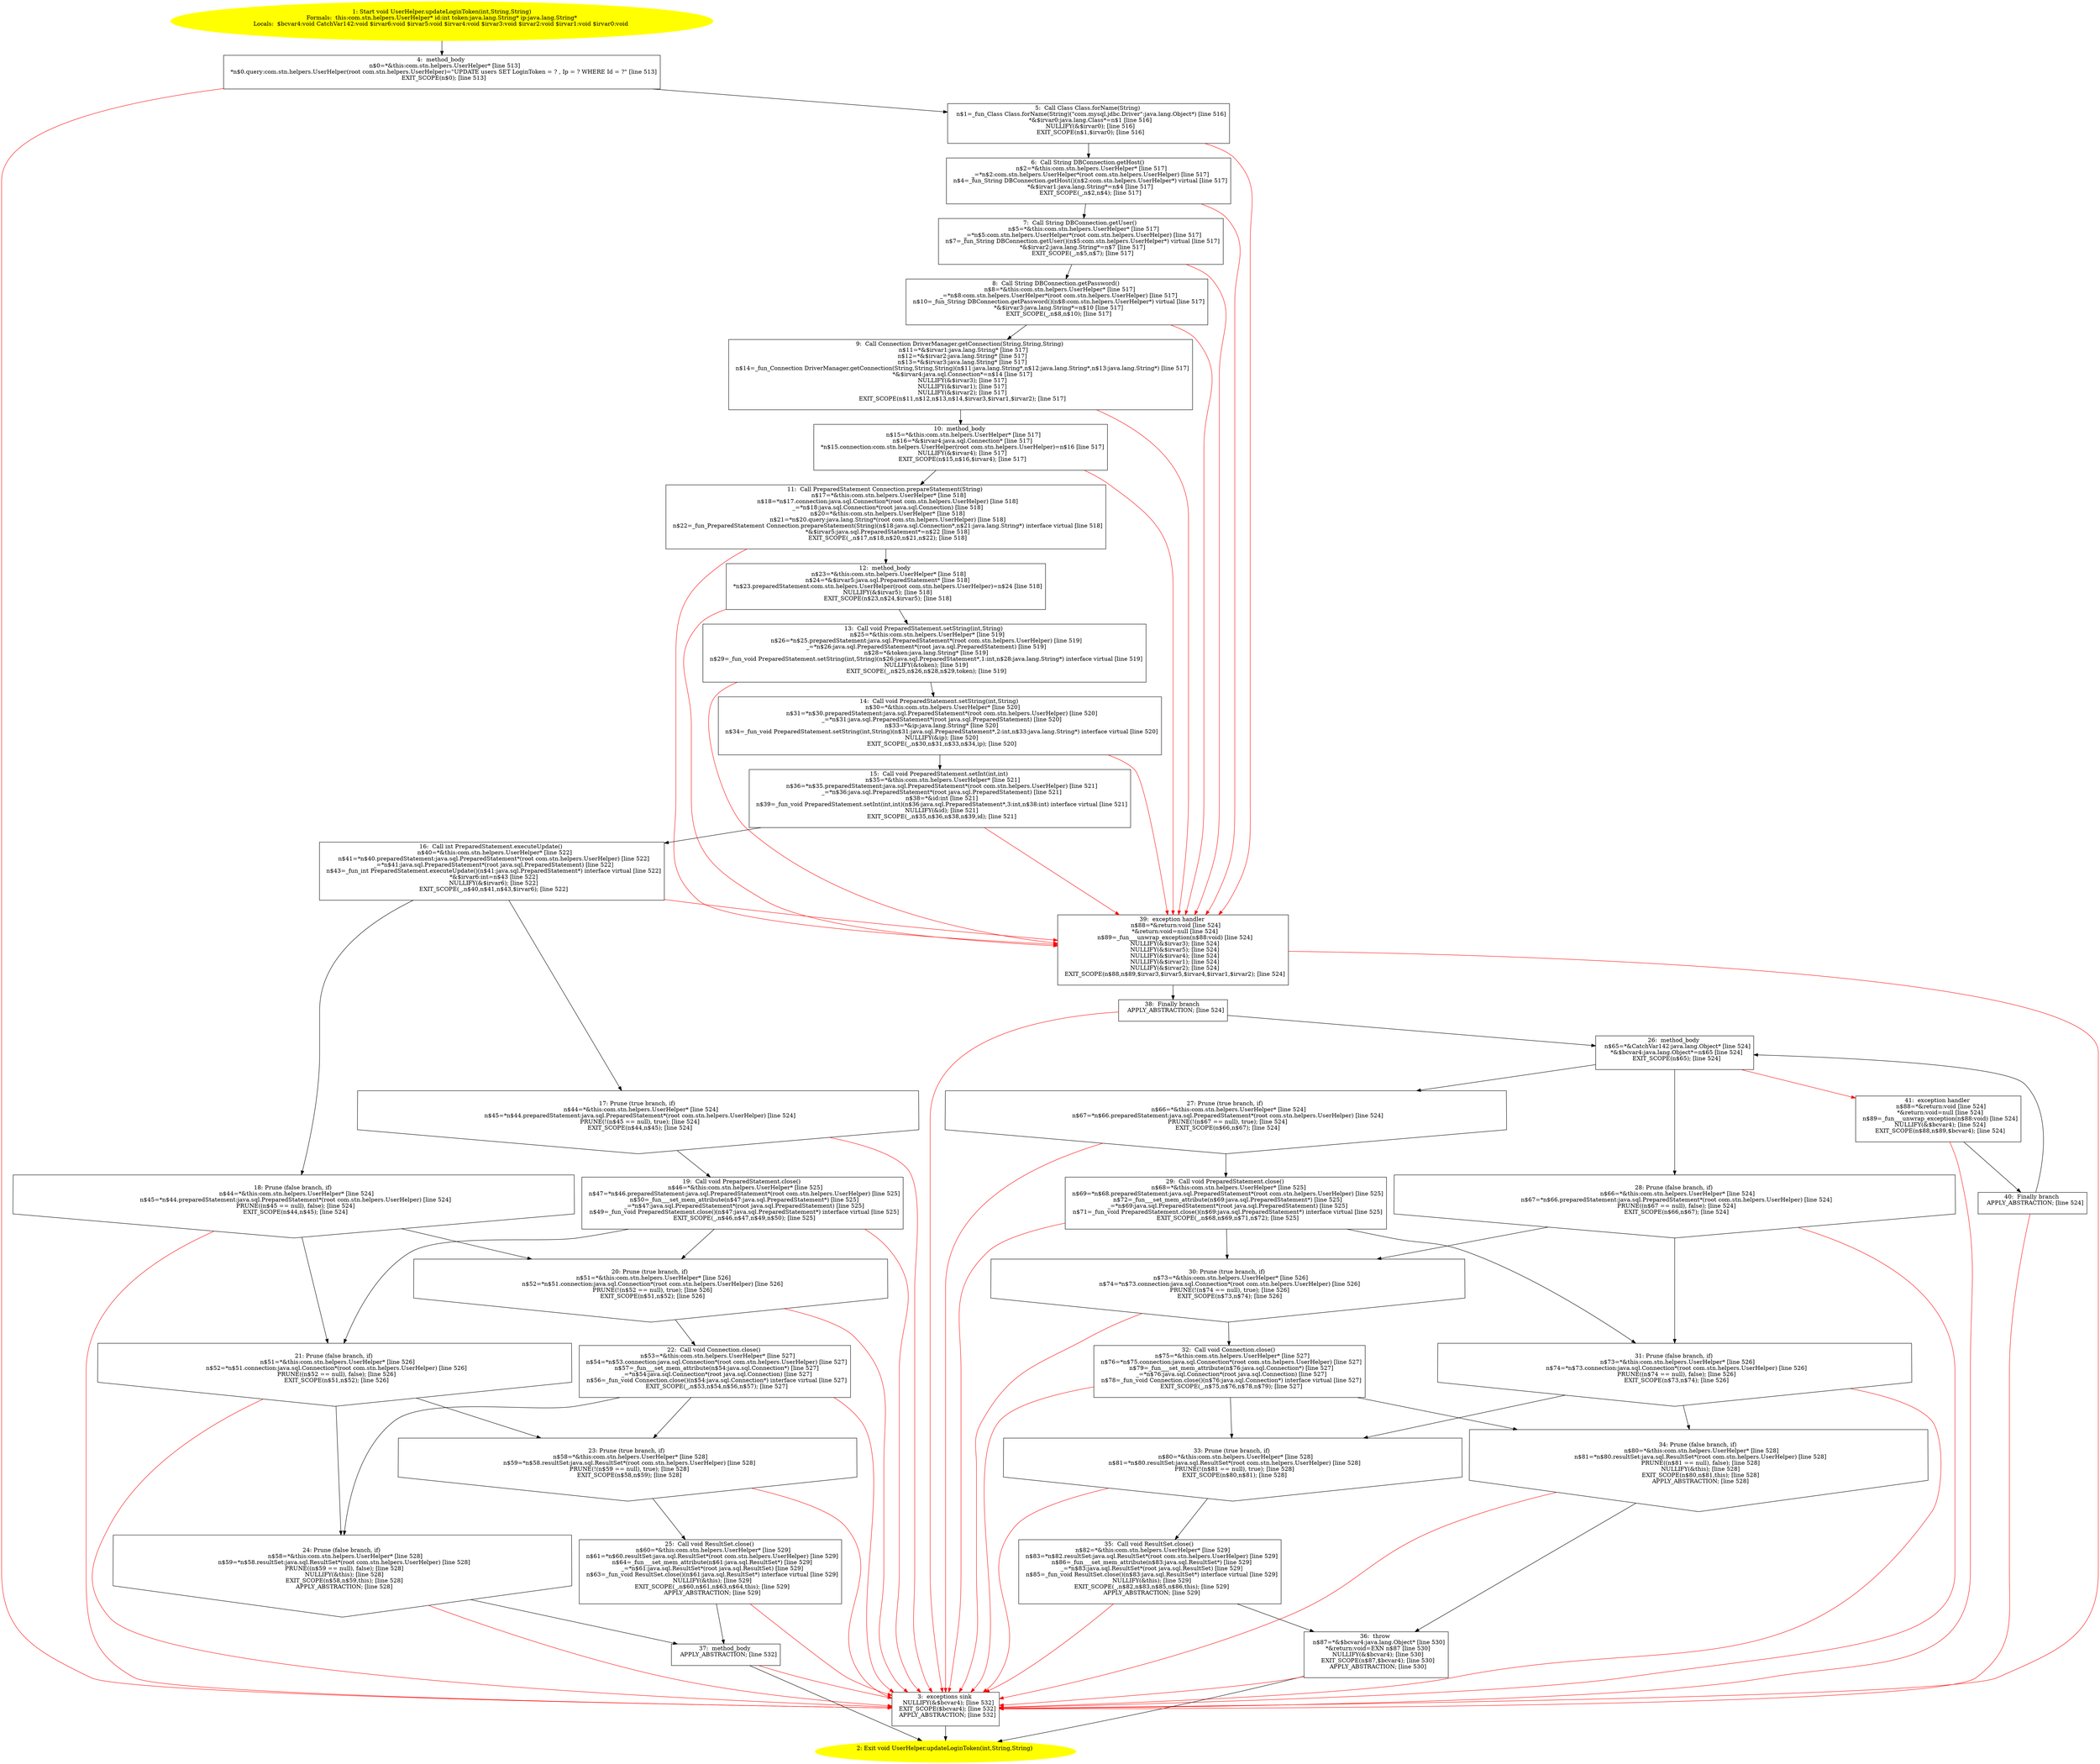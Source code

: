 /* @generated */
digraph cfg {
"com.stn.helpers.UserHelper.updateLoginToken(int,java.lang.String,java.lang.String):void.6e6775fc615e3436cb11eff78029fe79_1" [label="1: Start void UserHelper.updateLoginToken(int,String,String)\nFormals:  this:com.stn.helpers.UserHelper* id:int token:java.lang.String* ip:java.lang.String*\nLocals:  $bcvar4:void CatchVar142:void $irvar6:void $irvar5:void $irvar4:void $irvar3:void $irvar2:void $irvar1:void $irvar0:void \n  " color=yellow style=filled]
	

	 "com.stn.helpers.UserHelper.updateLoginToken(int,java.lang.String,java.lang.String):void.6e6775fc615e3436cb11eff78029fe79_1" -> "com.stn.helpers.UserHelper.updateLoginToken(int,java.lang.String,java.lang.String):void.6e6775fc615e3436cb11eff78029fe79_4" ;
"com.stn.helpers.UserHelper.updateLoginToken(int,java.lang.String,java.lang.String):void.6e6775fc615e3436cb11eff78029fe79_2" [label="2: Exit void UserHelper.updateLoginToken(int,String,String) \n  " color=yellow style=filled]
	

"com.stn.helpers.UserHelper.updateLoginToken(int,java.lang.String,java.lang.String):void.6e6775fc615e3436cb11eff78029fe79_3" [label="3:  exceptions sink \n   NULLIFY(&$bcvar4); [line 532]\n  EXIT_SCOPE($bcvar4); [line 532]\n  APPLY_ABSTRACTION; [line 532]\n " shape="box"]
	

	 "com.stn.helpers.UserHelper.updateLoginToken(int,java.lang.String,java.lang.String):void.6e6775fc615e3436cb11eff78029fe79_3" -> "com.stn.helpers.UserHelper.updateLoginToken(int,java.lang.String,java.lang.String):void.6e6775fc615e3436cb11eff78029fe79_2" ;
"com.stn.helpers.UserHelper.updateLoginToken(int,java.lang.String,java.lang.String):void.6e6775fc615e3436cb11eff78029fe79_4" [label="4:  method_body \n   n$0=*&this:com.stn.helpers.UserHelper* [line 513]\n  *n$0.query:com.stn.helpers.UserHelper(root com.stn.helpers.UserHelper)=\"UPDATE users SET LoginToken = ? , Ip = ? WHERE Id = ?\" [line 513]\n  EXIT_SCOPE(n$0); [line 513]\n " shape="box"]
	

	 "com.stn.helpers.UserHelper.updateLoginToken(int,java.lang.String,java.lang.String):void.6e6775fc615e3436cb11eff78029fe79_4" -> "com.stn.helpers.UserHelper.updateLoginToken(int,java.lang.String,java.lang.String):void.6e6775fc615e3436cb11eff78029fe79_5" ;
	 "com.stn.helpers.UserHelper.updateLoginToken(int,java.lang.String,java.lang.String):void.6e6775fc615e3436cb11eff78029fe79_4" -> "com.stn.helpers.UserHelper.updateLoginToken(int,java.lang.String,java.lang.String):void.6e6775fc615e3436cb11eff78029fe79_3" [color="red" ];
"com.stn.helpers.UserHelper.updateLoginToken(int,java.lang.String,java.lang.String):void.6e6775fc615e3436cb11eff78029fe79_5" [label="5:  Call Class Class.forName(String) \n   n$1=_fun_Class Class.forName(String)(\"com.mysql.jdbc.Driver\":java.lang.Object*) [line 516]\n  *&$irvar0:java.lang.Class*=n$1 [line 516]\n  NULLIFY(&$irvar0); [line 516]\n  EXIT_SCOPE(n$1,$irvar0); [line 516]\n " shape="box"]
	

	 "com.stn.helpers.UserHelper.updateLoginToken(int,java.lang.String,java.lang.String):void.6e6775fc615e3436cb11eff78029fe79_5" -> "com.stn.helpers.UserHelper.updateLoginToken(int,java.lang.String,java.lang.String):void.6e6775fc615e3436cb11eff78029fe79_6" ;
	 "com.stn.helpers.UserHelper.updateLoginToken(int,java.lang.String,java.lang.String):void.6e6775fc615e3436cb11eff78029fe79_5" -> "com.stn.helpers.UserHelper.updateLoginToken(int,java.lang.String,java.lang.String):void.6e6775fc615e3436cb11eff78029fe79_39" [color="red" ];
"com.stn.helpers.UserHelper.updateLoginToken(int,java.lang.String,java.lang.String):void.6e6775fc615e3436cb11eff78029fe79_6" [label="6:  Call String DBConnection.getHost() \n   n$2=*&this:com.stn.helpers.UserHelper* [line 517]\n  _=*n$2:com.stn.helpers.UserHelper*(root com.stn.helpers.UserHelper) [line 517]\n  n$4=_fun_String DBConnection.getHost()(n$2:com.stn.helpers.UserHelper*) virtual [line 517]\n  *&$irvar1:java.lang.String*=n$4 [line 517]\n  EXIT_SCOPE(_,n$2,n$4); [line 517]\n " shape="box"]
	

	 "com.stn.helpers.UserHelper.updateLoginToken(int,java.lang.String,java.lang.String):void.6e6775fc615e3436cb11eff78029fe79_6" -> "com.stn.helpers.UserHelper.updateLoginToken(int,java.lang.String,java.lang.String):void.6e6775fc615e3436cb11eff78029fe79_7" ;
	 "com.stn.helpers.UserHelper.updateLoginToken(int,java.lang.String,java.lang.String):void.6e6775fc615e3436cb11eff78029fe79_6" -> "com.stn.helpers.UserHelper.updateLoginToken(int,java.lang.String,java.lang.String):void.6e6775fc615e3436cb11eff78029fe79_39" [color="red" ];
"com.stn.helpers.UserHelper.updateLoginToken(int,java.lang.String,java.lang.String):void.6e6775fc615e3436cb11eff78029fe79_7" [label="7:  Call String DBConnection.getUser() \n   n$5=*&this:com.stn.helpers.UserHelper* [line 517]\n  _=*n$5:com.stn.helpers.UserHelper*(root com.stn.helpers.UserHelper) [line 517]\n  n$7=_fun_String DBConnection.getUser()(n$5:com.stn.helpers.UserHelper*) virtual [line 517]\n  *&$irvar2:java.lang.String*=n$7 [line 517]\n  EXIT_SCOPE(_,n$5,n$7); [line 517]\n " shape="box"]
	

	 "com.stn.helpers.UserHelper.updateLoginToken(int,java.lang.String,java.lang.String):void.6e6775fc615e3436cb11eff78029fe79_7" -> "com.stn.helpers.UserHelper.updateLoginToken(int,java.lang.String,java.lang.String):void.6e6775fc615e3436cb11eff78029fe79_8" ;
	 "com.stn.helpers.UserHelper.updateLoginToken(int,java.lang.String,java.lang.String):void.6e6775fc615e3436cb11eff78029fe79_7" -> "com.stn.helpers.UserHelper.updateLoginToken(int,java.lang.String,java.lang.String):void.6e6775fc615e3436cb11eff78029fe79_39" [color="red" ];
"com.stn.helpers.UserHelper.updateLoginToken(int,java.lang.String,java.lang.String):void.6e6775fc615e3436cb11eff78029fe79_8" [label="8:  Call String DBConnection.getPassword() \n   n$8=*&this:com.stn.helpers.UserHelper* [line 517]\n  _=*n$8:com.stn.helpers.UserHelper*(root com.stn.helpers.UserHelper) [line 517]\n  n$10=_fun_String DBConnection.getPassword()(n$8:com.stn.helpers.UserHelper*) virtual [line 517]\n  *&$irvar3:java.lang.String*=n$10 [line 517]\n  EXIT_SCOPE(_,n$8,n$10); [line 517]\n " shape="box"]
	

	 "com.stn.helpers.UserHelper.updateLoginToken(int,java.lang.String,java.lang.String):void.6e6775fc615e3436cb11eff78029fe79_8" -> "com.stn.helpers.UserHelper.updateLoginToken(int,java.lang.String,java.lang.String):void.6e6775fc615e3436cb11eff78029fe79_9" ;
	 "com.stn.helpers.UserHelper.updateLoginToken(int,java.lang.String,java.lang.String):void.6e6775fc615e3436cb11eff78029fe79_8" -> "com.stn.helpers.UserHelper.updateLoginToken(int,java.lang.String,java.lang.String):void.6e6775fc615e3436cb11eff78029fe79_39" [color="red" ];
"com.stn.helpers.UserHelper.updateLoginToken(int,java.lang.String,java.lang.String):void.6e6775fc615e3436cb11eff78029fe79_9" [label="9:  Call Connection DriverManager.getConnection(String,String,String) \n   n$11=*&$irvar1:java.lang.String* [line 517]\n  n$12=*&$irvar2:java.lang.String* [line 517]\n  n$13=*&$irvar3:java.lang.String* [line 517]\n  n$14=_fun_Connection DriverManager.getConnection(String,String,String)(n$11:java.lang.String*,n$12:java.lang.String*,n$13:java.lang.String*) [line 517]\n  *&$irvar4:java.sql.Connection*=n$14 [line 517]\n  NULLIFY(&$irvar3); [line 517]\n  NULLIFY(&$irvar1); [line 517]\n  NULLIFY(&$irvar2); [line 517]\n  EXIT_SCOPE(n$11,n$12,n$13,n$14,$irvar3,$irvar1,$irvar2); [line 517]\n " shape="box"]
	

	 "com.stn.helpers.UserHelper.updateLoginToken(int,java.lang.String,java.lang.String):void.6e6775fc615e3436cb11eff78029fe79_9" -> "com.stn.helpers.UserHelper.updateLoginToken(int,java.lang.String,java.lang.String):void.6e6775fc615e3436cb11eff78029fe79_10" ;
	 "com.stn.helpers.UserHelper.updateLoginToken(int,java.lang.String,java.lang.String):void.6e6775fc615e3436cb11eff78029fe79_9" -> "com.stn.helpers.UserHelper.updateLoginToken(int,java.lang.String,java.lang.String):void.6e6775fc615e3436cb11eff78029fe79_39" [color="red" ];
"com.stn.helpers.UserHelper.updateLoginToken(int,java.lang.String,java.lang.String):void.6e6775fc615e3436cb11eff78029fe79_10" [label="10:  method_body \n   n$15=*&this:com.stn.helpers.UserHelper* [line 517]\n  n$16=*&$irvar4:java.sql.Connection* [line 517]\n  *n$15.connection:com.stn.helpers.UserHelper(root com.stn.helpers.UserHelper)=n$16 [line 517]\n  NULLIFY(&$irvar4); [line 517]\n  EXIT_SCOPE(n$15,n$16,$irvar4); [line 517]\n " shape="box"]
	

	 "com.stn.helpers.UserHelper.updateLoginToken(int,java.lang.String,java.lang.String):void.6e6775fc615e3436cb11eff78029fe79_10" -> "com.stn.helpers.UserHelper.updateLoginToken(int,java.lang.String,java.lang.String):void.6e6775fc615e3436cb11eff78029fe79_11" ;
	 "com.stn.helpers.UserHelper.updateLoginToken(int,java.lang.String,java.lang.String):void.6e6775fc615e3436cb11eff78029fe79_10" -> "com.stn.helpers.UserHelper.updateLoginToken(int,java.lang.String,java.lang.String):void.6e6775fc615e3436cb11eff78029fe79_39" [color="red" ];
"com.stn.helpers.UserHelper.updateLoginToken(int,java.lang.String,java.lang.String):void.6e6775fc615e3436cb11eff78029fe79_11" [label="11:  Call PreparedStatement Connection.prepareStatement(String) \n   n$17=*&this:com.stn.helpers.UserHelper* [line 518]\n  n$18=*n$17.connection:java.sql.Connection*(root com.stn.helpers.UserHelper) [line 518]\n  _=*n$18:java.sql.Connection*(root java.sql.Connection) [line 518]\n  n$20=*&this:com.stn.helpers.UserHelper* [line 518]\n  n$21=*n$20.query:java.lang.String*(root com.stn.helpers.UserHelper) [line 518]\n  n$22=_fun_PreparedStatement Connection.prepareStatement(String)(n$18:java.sql.Connection*,n$21:java.lang.String*) interface virtual [line 518]\n  *&$irvar5:java.sql.PreparedStatement*=n$22 [line 518]\n  EXIT_SCOPE(_,n$17,n$18,n$20,n$21,n$22); [line 518]\n " shape="box"]
	

	 "com.stn.helpers.UserHelper.updateLoginToken(int,java.lang.String,java.lang.String):void.6e6775fc615e3436cb11eff78029fe79_11" -> "com.stn.helpers.UserHelper.updateLoginToken(int,java.lang.String,java.lang.String):void.6e6775fc615e3436cb11eff78029fe79_12" ;
	 "com.stn.helpers.UserHelper.updateLoginToken(int,java.lang.String,java.lang.String):void.6e6775fc615e3436cb11eff78029fe79_11" -> "com.stn.helpers.UserHelper.updateLoginToken(int,java.lang.String,java.lang.String):void.6e6775fc615e3436cb11eff78029fe79_39" [color="red" ];
"com.stn.helpers.UserHelper.updateLoginToken(int,java.lang.String,java.lang.String):void.6e6775fc615e3436cb11eff78029fe79_12" [label="12:  method_body \n   n$23=*&this:com.stn.helpers.UserHelper* [line 518]\n  n$24=*&$irvar5:java.sql.PreparedStatement* [line 518]\n  *n$23.preparedStatement:com.stn.helpers.UserHelper(root com.stn.helpers.UserHelper)=n$24 [line 518]\n  NULLIFY(&$irvar5); [line 518]\n  EXIT_SCOPE(n$23,n$24,$irvar5); [line 518]\n " shape="box"]
	

	 "com.stn.helpers.UserHelper.updateLoginToken(int,java.lang.String,java.lang.String):void.6e6775fc615e3436cb11eff78029fe79_12" -> "com.stn.helpers.UserHelper.updateLoginToken(int,java.lang.String,java.lang.String):void.6e6775fc615e3436cb11eff78029fe79_13" ;
	 "com.stn.helpers.UserHelper.updateLoginToken(int,java.lang.String,java.lang.String):void.6e6775fc615e3436cb11eff78029fe79_12" -> "com.stn.helpers.UserHelper.updateLoginToken(int,java.lang.String,java.lang.String):void.6e6775fc615e3436cb11eff78029fe79_39" [color="red" ];
"com.stn.helpers.UserHelper.updateLoginToken(int,java.lang.String,java.lang.String):void.6e6775fc615e3436cb11eff78029fe79_13" [label="13:  Call void PreparedStatement.setString(int,String) \n   n$25=*&this:com.stn.helpers.UserHelper* [line 519]\n  n$26=*n$25.preparedStatement:java.sql.PreparedStatement*(root com.stn.helpers.UserHelper) [line 519]\n  _=*n$26:java.sql.PreparedStatement*(root java.sql.PreparedStatement) [line 519]\n  n$28=*&token:java.lang.String* [line 519]\n  n$29=_fun_void PreparedStatement.setString(int,String)(n$26:java.sql.PreparedStatement*,1:int,n$28:java.lang.String*) interface virtual [line 519]\n  NULLIFY(&token); [line 519]\n  EXIT_SCOPE(_,n$25,n$26,n$28,n$29,token); [line 519]\n " shape="box"]
	

	 "com.stn.helpers.UserHelper.updateLoginToken(int,java.lang.String,java.lang.String):void.6e6775fc615e3436cb11eff78029fe79_13" -> "com.stn.helpers.UserHelper.updateLoginToken(int,java.lang.String,java.lang.String):void.6e6775fc615e3436cb11eff78029fe79_14" ;
	 "com.stn.helpers.UserHelper.updateLoginToken(int,java.lang.String,java.lang.String):void.6e6775fc615e3436cb11eff78029fe79_13" -> "com.stn.helpers.UserHelper.updateLoginToken(int,java.lang.String,java.lang.String):void.6e6775fc615e3436cb11eff78029fe79_39" [color="red" ];
"com.stn.helpers.UserHelper.updateLoginToken(int,java.lang.String,java.lang.String):void.6e6775fc615e3436cb11eff78029fe79_14" [label="14:  Call void PreparedStatement.setString(int,String) \n   n$30=*&this:com.stn.helpers.UserHelper* [line 520]\n  n$31=*n$30.preparedStatement:java.sql.PreparedStatement*(root com.stn.helpers.UserHelper) [line 520]\n  _=*n$31:java.sql.PreparedStatement*(root java.sql.PreparedStatement) [line 520]\n  n$33=*&ip:java.lang.String* [line 520]\n  n$34=_fun_void PreparedStatement.setString(int,String)(n$31:java.sql.PreparedStatement*,2:int,n$33:java.lang.String*) interface virtual [line 520]\n  NULLIFY(&ip); [line 520]\n  EXIT_SCOPE(_,n$30,n$31,n$33,n$34,ip); [line 520]\n " shape="box"]
	

	 "com.stn.helpers.UserHelper.updateLoginToken(int,java.lang.String,java.lang.String):void.6e6775fc615e3436cb11eff78029fe79_14" -> "com.stn.helpers.UserHelper.updateLoginToken(int,java.lang.String,java.lang.String):void.6e6775fc615e3436cb11eff78029fe79_15" ;
	 "com.stn.helpers.UserHelper.updateLoginToken(int,java.lang.String,java.lang.String):void.6e6775fc615e3436cb11eff78029fe79_14" -> "com.stn.helpers.UserHelper.updateLoginToken(int,java.lang.String,java.lang.String):void.6e6775fc615e3436cb11eff78029fe79_39" [color="red" ];
"com.stn.helpers.UserHelper.updateLoginToken(int,java.lang.String,java.lang.String):void.6e6775fc615e3436cb11eff78029fe79_15" [label="15:  Call void PreparedStatement.setInt(int,int) \n   n$35=*&this:com.stn.helpers.UserHelper* [line 521]\n  n$36=*n$35.preparedStatement:java.sql.PreparedStatement*(root com.stn.helpers.UserHelper) [line 521]\n  _=*n$36:java.sql.PreparedStatement*(root java.sql.PreparedStatement) [line 521]\n  n$38=*&id:int [line 521]\n  n$39=_fun_void PreparedStatement.setInt(int,int)(n$36:java.sql.PreparedStatement*,3:int,n$38:int) interface virtual [line 521]\n  NULLIFY(&id); [line 521]\n  EXIT_SCOPE(_,n$35,n$36,n$38,n$39,id); [line 521]\n " shape="box"]
	

	 "com.stn.helpers.UserHelper.updateLoginToken(int,java.lang.String,java.lang.String):void.6e6775fc615e3436cb11eff78029fe79_15" -> "com.stn.helpers.UserHelper.updateLoginToken(int,java.lang.String,java.lang.String):void.6e6775fc615e3436cb11eff78029fe79_16" ;
	 "com.stn.helpers.UserHelper.updateLoginToken(int,java.lang.String,java.lang.String):void.6e6775fc615e3436cb11eff78029fe79_15" -> "com.stn.helpers.UserHelper.updateLoginToken(int,java.lang.String,java.lang.String):void.6e6775fc615e3436cb11eff78029fe79_39" [color="red" ];
"com.stn.helpers.UserHelper.updateLoginToken(int,java.lang.String,java.lang.String):void.6e6775fc615e3436cb11eff78029fe79_16" [label="16:  Call int PreparedStatement.executeUpdate() \n   n$40=*&this:com.stn.helpers.UserHelper* [line 522]\n  n$41=*n$40.preparedStatement:java.sql.PreparedStatement*(root com.stn.helpers.UserHelper) [line 522]\n  _=*n$41:java.sql.PreparedStatement*(root java.sql.PreparedStatement) [line 522]\n  n$43=_fun_int PreparedStatement.executeUpdate()(n$41:java.sql.PreparedStatement*) interface virtual [line 522]\n  *&$irvar6:int=n$43 [line 522]\n  NULLIFY(&$irvar6); [line 522]\n  EXIT_SCOPE(_,n$40,n$41,n$43,$irvar6); [line 522]\n " shape="box"]
	

	 "com.stn.helpers.UserHelper.updateLoginToken(int,java.lang.String,java.lang.String):void.6e6775fc615e3436cb11eff78029fe79_16" -> "com.stn.helpers.UserHelper.updateLoginToken(int,java.lang.String,java.lang.String):void.6e6775fc615e3436cb11eff78029fe79_17" ;
	 "com.stn.helpers.UserHelper.updateLoginToken(int,java.lang.String,java.lang.String):void.6e6775fc615e3436cb11eff78029fe79_16" -> "com.stn.helpers.UserHelper.updateLoginToken(int,java.lang.String,java.lang.String):void.6e6775fc615e3436cb11eff78029fe79_18" ;
	 "com.stn.helpers.UserHelper.updateLoginToken(int,java.lang.String,java.lang.String):void.6e6775fc615e3436cb11eff78029fe79_16" -> "com.stn.helpers.UserHelper.updateLoginToken(int,java.lang.String,java.lang.String):void.6e6775fc615e3436cb11eff78029fe79_39" [color="red" ];
"com.stn.helpers.UserHelper.updateLoginToken(int,java.lang.String,java.lang.String):void.6e6775fc615e3436cb11eff78029fe79_17" [label="17: Prune (true branch, if) \n   n$44=*&this:com.stn.helpers.UserHelper* [line 524]\n  n$45=*n$44.preparedStatement:java.sql.PreparedStatement*(root com.stn.helpers.UserHelper) [line 524]\n  PRUNE(!(n$45 == null), true); [line 524]\n  EXIT_SCOPE(n$44,n$45); [line 524]\n " shape="invhouse"]
	

	 "com.stn.helpers.UserHelper.updateLoginToken(int,java.lang.String,java.lang.String):void.6e6775fc615e3436cb11eff78029fe79_17" -> "com.stn.helpers.UserHelper.updateLoginToken(int,java.lang.String,java.lang.String):void.6e6775fc615e3436cb11eff78029fe79_19" ;
	 "com.stn.helpers.UserHelper.updateLoginToken(int,java.lang.String,java.lang.String):void.6e6775fc615e3436cb11eff78029fe79_17" -> "com.stn.helpers.UserHelper.updateLoginToken(int,java.lang.String,java.lang.String):void.6e6775fc615e3436cb11eff78029fe79_3" [color="red" ];
"com.stn.helpers.UserHelper.updateLoginToken(int,java.lang.String,java.lang.String):void.6e6775fc615e3436cb11eff78029fe79_18" [label="18: Prune (false branch, if) \n   n$44=*&this:com.stn.helpers.UserHelper* [line 524]\n  n$45=*n$44.preparedStatement:java.sql.PreparedStatement*(root com.stn.helpers.UserHelper) [line 524]\n  PRUNE((n$45 == null), false); [line 524]\n  EXIT_SCOPE(n$44,n$45); [line 524]\n " shape="invhouse"]
	

	 "com.stn.helpers.UserHelper.updateLoginToken(int,java.lang.String,java.lang.String):void.6e6775fc615e3436cb11eff78029fe79_18" -> "com.stn.helpers.UserHelper.updateLoginToken(int,java.lang.String,java.lang.String):void.6e6775fc615e3436cb11eff78029fe79_20" ;
	 "com.stn.helpers.UserHelper.updateLoginToken(int,java.lang.String,java.lang.String):void.6e6775fc615e3436cb11eff78029fe79_18" -> "com.stn.helpers.UserHelper.updateLoginToken(int,java.lang.String,java.lang.String):void.6e6775fc615e3436cb11eff78029fe79_21" ;
	 "com.stn.helpers.UserHelper.updateLoginToken(int,java.lang.String,java.lang.String):void.6e6775fc615e3436cb11eff78029fe79_18" -> "com.stn.helpers.UserHelper.updateLoginToken(int,java.lang.String,java.lang.String):void.6e6775fc615e3436cb11eff78029fe79_3" [color="red" ];
"com.stn.helpers.UserHelper.updateLoginToken(int,java.lang.String,java.lang.String):void.6e6775fc615e3436cb11eff78029fe79_19" [label="19:  Call void PreparedStatement.close() \n   n$46=*&this:com.stn.helpers.UserHelper* [line 525]\n  n$47=*n$46.preparedStatement:java.sql.PreparedStatement*(root com.stn.helpers.UserHelper) [line 525]\n  n$50=_fun___set_mem_attribute(n$47:java.sql.PreparedStatement*) [line 525]\n  _=*n$47:java.sql.PreparedStatement*(root java.sql.PreparedStatement) [line 525]\n  n$49=_fun_void PreparedStatement.close()(n$47:java.sql.PreparedStatement*) interface virtual [line 525]\n  EXIT_SCOPE(_,n$46,n$47,n$49,n$50); [line 525]\n " shape="box"]
	

	 "com.stn.helpers.UserHelper.updateLoginToken(int,java.lang.String,java.lang.String):void.6e6775fc615e3436cb11eff78029fe79_19" -> "com.stn.helpers.UserHelper.updateLoginToken(int,java.lang.String,java.lang.String):void.6e6775fc615e3436cb11eff78029fe79_20" ;
	 "com.stn.helpers.UserHelper.updateLoginToken(int,java.lang.String,java.lang.String):void.6e6775fc615e3436cb11eff78029fe79_19" -> "com.stn.helpers.UserHelper.updateLoginToken(int,java.lang.String,java.lang.String):void.6e6775fc615e3436cb11eff78029fe79_21" ;
	 "com.stn.helpers.UserHelper.updateLoginToken(int,java.lang.String,java.lang.String):void.6e6775fc615e3436cb11eff78029fe79_19" -> "com.stn.helpers.UserHelper.updateLoginToken(int,java.lang.String,java.lang.String):void.6e6775fc615e3436cb11eff78029fe79_3" [color="red" ];
"com.stn.helpers.UserHelper.updateLoginToken(int,java.lang.String,java.lang.String):void.6e6775fc615e3436cb11eff78029fe79_20" [label="20: Prune (true branch, if) \n   n$51=*&this:com.stn.helpers.UserHelper* [line 526]\n  n$52=*n$51.connection:java.sql.Connection*(root com.stn.helpers.UserHelper) [line 526]\n  PRUNE(!(n$52 == null), true); [line 526]\n  EXIT_SCOPE(n$51,n$52); [line 526]\n " shape="invhouse"]
	

	 "com.stn.helpers.UserHelper.updateLoginToken(int,java.lang.String,java.lang.String):void.6e6775fc615e3436cb11eff78029fe79_20" -> "com.stn.helpers.UserHelper.updateLoginToken(int,java.lang.String,java.lang.String):void.6e6775fc615e3436cb11eff78029fe79_22" ;
	 "com.stn.helpers.UserHelper.updateLoginToken(int,java.lang.String,java.lang.String):void.6e6775fc615e3436cb11eff78029fe79_20" -> "com.stn.helpers.UserHelper.updateLoginToken(int,java.lang.String,java.lang.String):void.6e6775fc615e3436cb11eff78029fe79_3" [color="red" ];
"com.stn.helpers.UserHelper.updateLoginToken(int,java.lang.String,java.lang.String):void.6e6775fc615e3436cb11eff78029fe79_21" [label="21: Prune (false branch, if) \n   n$51=*&this:com.stn.helpers.UserHelper* [line 526]\n  n$52=*n$51.connection:java.sql.Connection*(root com.stn.helpers.UserHelper) [line 526]\n  PRUNE((n$52 == null), false); [line 526]\n  EXIT_SCOPE(n$51,n$52); [line 526]\n " shape="invhouse"]
	

	 "com.stn.helpers.UserHelper.updateLoginToken(int,java.lang.String,java.lang.String):void.6e6775fc615e3436cb11eff78029fe79_21" -> "com.stn.helpers.UserHelper.updateLoginToken(int,java.lang.String,java.lang.String):void.6e6775fc615e3436cb11eff78029fe79_23" ;
	 "com.stn.helpers.UserHelper.updateLoginToken(int,java.lang.String,java.lang.String):void.6e6775fc615e3436cb11eff78029fe79_21" -> "com.stn.helpers.UserHelper.updateLoginToken(int,java.lang.String,java.lang.String):void.6e6775fc615e3436cb11eff78029fe79_24" ;
	 "com.stn.helpers.UserHelper.updateLoginToken(int,java.lang.String,java.lang.String):void.6e6775fc615e3436cb11eff78029fe79_21" -> "com.stn.helpers.UserHelper.updateLoginToken(int,java.lang.String,java.lang.String):void.6e6775fc615e3436cb11eff78029fe79_3" [color="red" ];
"com.stn.helpers.UserHelper.updateLoginToken(int,java.lang.String,java.lang.String):void.6e6775fc615e3436cb11eff78029fe79_22" [label="22:  Call void Connection.close() \n   n$53=*&this:com.stn.helpers.UserHelper* [line 527]\n  n$54=*n$53.connection:java.sql.Connection*(root com.stn.helpers.UserHelper) [line 527]\n  n$57=_fun___set_mem_attribute(n$54:java.sql.Connection*) [line 527]\n  _=*n$54:java.sql.Connection*(root java.sql.Connection) [line 527]\n  n$56=_fun_void Connection.close()(n$54:java.sql.Connection*) interface virtual [line 527]\n  EXIT_SCOPE(_,n$53,n$54,n$56,n$57); [line 527]\n " shape="box"]
	

	 "com.stn.helpers.UserHelper.updateLoginToken(int,java.lang.String,java.lang.String):void.6e6775fc615e3436cb11eff78029fe79_22" -> "com.stn.helpers.UserHelper.updateLoginToken(int,java.lang.String,java.lang.String):void.6e6775fc615e3436cb11eff78029fe79_23" ;
	 "com.stn.helpers.UserHelper.updateLoginToken(int,java.lang.String,java.lang.String):void.6e6775fc615e3436cb11eff78029fe79_22" -> "com.stn.helpers.UserHelper.updateLoginToken(int,java.lang.String,java.lang.String):void.6e6775fc615e3436cb11eff78029fe79_24" ;
	 "com.stn.helpers.UserHelper.updateLoginToken(int,java.lang.String,java.lang.String):void.6e6775fc615e3436cb11eff78029fe79_22" -> "com.stn.helpers.UserHelper.updateLoginToken(int,java.lang.String,java.lang.String):void.6e6775fc615e3436cb11eff78029fe79_3" [color="red" ];
"com.stn.helpers.UserHelper.updateLoginToken(int,java.lang.String,java.lang.String):void.6e6775fc615e3436cb11eff78029fe79_23" [label="23: Prune (true branch, if) \n   n$58=*&this:com.stn.helpers.UserHelper* [line 528]\n  n$59=*n$58.resultSet:java.sql.ResultSet*(root com.stn.helpers.UserHelper) [line 528]\n  PRUNE(!(n$59 == null), true); [line 528]\n  EXIT_SCOPE(n$58,n$59); [line 528]\n " shape="invhouse"]
	

	 "com.stn.helpers.UserHelper.updateLoginToken(int,java.lang.String,java.lang.String):void.6e6775fc615e3436cb11eff78029fe79_23" -> "com.stn.helpers.UserHelper.updateLoginToken(int,java.lang.String,java.lang.String):void.6e6775fc615e3436cb11eff78029fe79_25" ;
	 "com.stn.helpers.UserHelper.updateLoginToken(int,java.lang.String,java.lang.String):void.6e6775fc615e3436cb11eff78029fe79_23" -> "com.stn.helpers.UserHelper.updateLoginToken(int,java.lang.String,java.lang.String):void.6e6775fc615e3436cb11eff78029fe79_3" [color="red" ];
"com.stn.helpers.UserHelper.updateLoginToken(int,java.lang.String,java.lang.String):void.6e6775fc615e3436cb11eff78029fe79_24" [label="24: Prune (false branch, if) \n   n$58=*&this:com.stn.helpers.UserHelper* [line 528]\n  n$59=*n$58.resultSet:java.sql.ResultSet*(root com.stn.helpers.UserHelper) [line 528]\n  PRUNE((n$59 == null), false); [line 528]\n  NULLIFY(&this); [line 528]\n  EXIT_SCOPE(n$58,n$59,this); [line 528]\n  APPLY_ABSTRACTION; [line 528]\n " shape="invhouse"]
	

	 "com.stn.helpers.UserHelper.updateLoginToken(int,java.lang.String,java.lang.String):void.6e6775fc615e3436cb11eff78029fe79_24" -> "com.stn.helpers.UserHelper.updateLoginToken(int,java.lang.String,java.lang.String):void.6e6775fc615e3436cb11eff78029fe79_37" ;
	 "com.stn.helpers.UserHelper.updateLoginToken(int,java.lang.String,java.lang.String):void.6e6775fc615e3436cb11eff78029fe79_24" -> "com.stn.helpers.UserHelper.updateLoginToken(int,java.lang.String,java.lang.String):void.6e6775fc615e3436cb11eff78029fe79_3" [color="red" ];
"com.stn.helpers.UserHelper.updateLoginToken(int,java.lang.String,java.lang.String):void.6e6775fc615e3436cb11eff78029fe79_25" [label="25:  Call void ResultSet.close() \n   n$60=*&this:com.stn.helpers.UserHelper* [line 529]\n  n$61=*n$60.resultSet:java.sql.ResultSet*(root com.stn.helpers.UserHelper) [line 529]\n  n$64=_fun___set_mem_attribute(n$61:java.sql.ResultSet*) [line 529]\n  _=*n$61:java.sql.ResultSet*(root java.sql.ResultSet) [line 529]\n  n$63=_fun_void ResultSet.close()(n$61:java.sql.ResultSet*) interface virtual [line 529]\n  NULLIFY(&this); [line 529]\n  EXIT_SCOPE(_,n$60,n$61,n$63,n$64,this); [line 529]\n  APPLY_ABSTRACTION; [line 529]\n " shape="box"]
	

	 "com.stn.helpers.UserHelper.updateLoginToken(int,java.lang.String,java.lang.String):void.6e6775fc615e3436cb11eff78029fe79_25" -> "com.stn.helpers.UserHelper.updateLoginToken(int,java.lang.String,java.lang.String):void.6e6775fc615e3436cb11eff78029fe79_37" ;
	 "com.stn.helpers.UserHelper.updateLoginToken(int,java.lang.String,java.lang.String):void.6e6775fc615e3436cb11eff78029fe79_25" -> "com.stn.helpers.UserHelper.updateLoginToken(int,java.lang.String,java.lang.String):void.6e6775fc615e3436cb11eff78029fe79_3" [color="red" ];
"com.stn.helpers.UserHelper.updateLoginToken(int,java.lang.String,java.lang.String):void.6e6775fc615e3436cb11eff78029fe79_26" [label="26:  method_body \n   n$65=*&CatchVar142:java.lang.Object* [line 524]\n  *&$bcvar4:java.lang.Object*=n$65 [line 524]\n  EXIT_SCOPE(n$65); [line 524]\n " shape="box"]
	

	 "com.stn.helpers.UserHelper.updateLoginToken(int,java.lang.String,java.lang.String):void.6e6775fc615e3436cb11eff78029fe79_26" -> "com.stn.helpers.UserHelper.updateLoginToken(int,java.lang.String,java.lang.String):void.6e6775fc615e3436cb11eff78029fe79_27" ;
	 "com.stn.helpers.UserHelper.updateLoginToken(int,java.lang.String,java.lang.String):void.6e6775fc615e3436cb11eff78029fe79_26" -> "com.stn.helpers.UserHelper.updateLoginToken(int,java.lang.String,java.lang.String):void.6e6775fc615e3436cb11eff78029fe79_28" ;
	 "com.stn.helpers.UserHelper.updateLoginToken(int,java.lang.String,java.lang.String):void.6e6775fc615e3436cb11eff78029fe79_26" -> "com.stn.helpers.UserHelper.updateLoginToken(int,java.lang.String,java.lang.String):void.6e6775fc615e3436cb11eff78029fe79_41" [color="red" ];
"com.stn.helpers.UserHelper.updateLoginToken(int,java.lang.String,java.lang.String):void.6e6775fc615e3436cb11eff78029fe79_27" [label="27: Prune (true branch, if) \n   n$66=*&this:com.stn.helpers.UserHelper* [line 524]\n  n$67=*n$66.preparedStatement:java.sql.PreparedStatement*(root com.stn.helpers.UserHelper) [line 524]\n  PRUNE(!(n$67 == null), true); [line 524]\n  EXIT_SCOPE(n$66,n$67); [line 524]\n " shape="invhouse"]
	

	 "com.stn.helpers.UserHelper.updateLoginToken(int,java.lang.String,java.lang.String):void.6e6775fc615e3436cb11eff78029fe79_27" -> "com.stn.helpers.UserHelper.updateLoginToken(int,java.lang.String,java.lang.String):void.6e6775fc615e3436cb11eff78029fe79_29" ;
	 "com.stn.helpers.UserHelper.updateLoginToken(int,java.lang.String,java.lang.String):void.6e6775fc615e3436cb11eff78029fe79_27" -> "com.stn.helpers.UserHelper.updateLoginToken(int,java.lang.String,java.lang.String):void.6e6775fc615e3436cb11eff78029fe79_3" [color="red" ];
"com.stn.helpers.UserHelper.updateLoginToken(int,java.lang.String,java.lang.String):void.6e6775fc615e3436cb11eff78029fe79_28" [label="28: Prune (false branch, if) \n   n$66=*&this:com.stn.helpers.UserHelper* [line 524]\n  n$67=*n$66.preparedStatement:java.sql.PreparedStatement*(root com.stn.helpers.UserHelper) [line 524]\n  PRUNE((n$67 == null), false); [line 524]\n  EXIT_SCOPE(n$66,n$67); [line 524]\n " shape="invhouse"]
	

	 "com.stn.helpers.UserHelper.updateLoginToken(int,java.lang.String,java.lang.String):void.6e6775fc615e3436cb11eff78029fe79_28" -> "com.stn.helpers.UserHelper.updateLoginToken(int,java.lang.String,java.lang.String):void.6e6775fc615e3436cb11eff78029fe79_30" ;
	 "com.stn.helpers.UserHelper.updateLoginToken(int,java.lang.String,java.lang.String):void.6e6775fc615e3436cb11eff78029fe79_28" -> "com.stn.helpers.UserHelper.updateLoginToken(int,java.lang.String,java.lang.String):void.6e6775fc615e3436cb11eff78029fe79_31" ;
	 "com.stn.helpers.UserHelper.updateLoginToken(int,java.lang.String,java.lang.String):void.6e6775fc615e3436cb11eff78029fe79_28" -> "com.stn.helpers.UserHelper.updateLoginToken(int,java.lang.String,java.lang.String):void.6e6775fc615e3436cb11eff78029fe79_3" [color="red" ];
"com.stn.helpers.UserHelper.updateLoginToken(int,java.lang.String,java.lang.String):void.6e6775fc615e3436cb11eff78029fe79_29" [label="29:  Call void PreparedStatement.close() \n   n$68=*&this:com.stn.helpers.UserHelper* [line 525]\n  n$69=*n$68.preparedStatement:java.sql.PreparedStatement*(root com.stn.helpers.UserHelper) [line 525]\n  n$72=_fun___set_mem_attribute(n$69:java.sql.PreparedStatement*) [line 525]\n  _=*n$69:java.sql.PreparedStatement*(root java.sql.PreparedStatement) [line 525]\n  n$71=_fun_void PreparedStatement.close()(n$69:java.sql.PreparedStatement*) interface virtual [line 525]\n  EXIT_SCOPE(_,n$68,n$69,n$71,n$72); [line 525]\n " shape="box"]
	

	 "com.stn.helpers.UserHelper.updateLoginToken(int,java.lang.String,java.lang.String):void.6e6775fc615e3436cb11eff78029fe79_29" -> "com.stn.helpers.UserHelper.updateLoginToken(int,java.lang.String,java.lang.String):void.6e6775fc615e3436cb11eff78029fe79_30" ;
	 "com.stn.helpers.UserHelper.updateLoginToken(int,java.lang.String,java.lang.String):void.6e6775fc615e3436cb11eff78029fe79_29" -> "com.stn.helpers.UserHelper.updateLoginToken(int,java.lang.String,java.lang.String):void.6e6775fc615e3436cb11eff78029fe79_31" ;
	 "com.stn.helpers.UserHelper.updateLoginToken(int,java.lang.String,java.lang.String):void.6e6775fc615e3436cb11eff78029fe79_29" -> "com.stn.helpers.UserHelper.updateLoginToken(int,java.lang.String,java.lang.String):void.6e6775fc615e3436cb11eff78029fe79_3" [color="red" ];
"com.stn.helpers.UserHelper.updateLoginToken(int,java.lang.String,java.lang.String):void.6e6775fc615e3436cb11eff78029fe79_30" [label="30: Prune (true branch, if) \n   n$73=*&this:com.stn.helpers.UserHelper* [line 526]\n  n$74=*n$73.connection:java.sql.Connection*(root com.stn.helpers.UserHelper) [line 526]\n  PRUNE(!(n$74 == null), true); [line 526]\n  EXIT_SCOPE(n$73,n$74); [line 526]\n " shape="invhouse"]
	

	 "com.stn.helpers.UserHelper.updateLoginToken(int,java.lang.String,java.lang.String):void.6e6775fc615e3436cb11eff78029fe79_30" -> "com.stn.helpers.UserHelper.updateLoginToken(int,java.lang.String,java.lang.String):void.6e6775fc615e3436cb11eff78029fe79_32" ;
	 "com.stn.helpers.UserHelper.updateLoginToken(int,java.lang.String,java.lang.String):void.6e6775fc615e3436cb11eff78029fe79_30" -> "com.stn.helpers.UserHelper.updateLoginToken(int,java.lang.String,java.lang.String):void.6e6775fc615e3436cb11eff78029fe79_3" [color="red" ];
"com.stn.helpers.UserHelper.updateLoginToken(int,java.lang.String,java.lang.String):void.6e6775fc615e3436cb11eff78029fe79_31" [label="31: Prune (false branch, if) \n   n$73=*&this:com.stn.helpers.UserHelper* [line 526]\n  n$74=*n$73.connection:java.sql.Connection*(root com.stn.helpers.UserHelper) [line 526]\n  PRUNE((n$74 == null), false); [line 526]\n  EXIT_SCOPE(n$73,n$74); [line 526]\n " shape="invhouse"]
	

	 "com.stn.helpers.UserHelper.updateLoginToken(int,java.lang.String,java.lang.String):void.6e6775fc615e3436cb11eff78029fe79_31" -> "com.stn.helpers.UserHelper.updateLoginToken(int,java.lang.String,java.lang.String):void.6e6775fc615e3436cb11eff78029fe79_33" ;
	 "com.stn.helpers.UserHelper.updateLoginToken(int,java.lang.String,java.lang.String):void.6e6775fc615e3436cb11eff78029fe79_31" -> "com.stn.helpers.UserHelper.updateLoginToken(int,java.lang.String,java.lang.String):void.6e6775fc615e3436cb11eff78029fe79_34" ;
	 "com.stn.helpers.UserHelper.updateLoginToken(int,java.lang.String,java.lang.String):void.6e6775fc615e3436cb11eff78029fe79_31" -> "com.stn.helpers.UserHelper.updateLoginToken(int,java.lang.String,java.lang.String):void.6e6775fc615e3436cb11eff78029fe79_3" [color="red" ];
"com.stn.helpers.UserHelper.updateLoginToken(int,java.lang.String,java.lang.String):void.6e6775fc615e3436cb11eff78029fe79_32" [label="32:  Call void Connection.close() \n   n$75=*&this:com.stn.helpers.UserHelper* [line 527]\n  n$76=*n$75.connection:java.sql.Connection*(root com.stn.helpers.UserHelper) [line 527]\n  n$79=_fun___set_mem_attribute(n$76:java.sql.Connection*) [line 527]\n  _=*n$76:java.sql.Connection*(root java.sql.Connection) [line 527]\n  n$78=_fun_void Connection.close()(n$76:java.sql.Connection*) interface virtual [line 527]\n  EXIT_SCOPE(_,n$75,n$76,n$78,n$79); [line 527]\n " shape="box"]
	

	 "com.stn.helpers.UserHelper.updateLoginToken(int,java.lang.String,java.lang.String):void.6e6775fc615e3436cb11eff78029fe79_32" -> "com.stn.helpers.UserHelper.updateLoginToken(int,java.lang.String,java.lang.String):void.6e6775fc615e3436cb11eff78029fe79_33" ;
	 "com.stn.helpers.UserHelper.updateLoginToken(int,java.lang.String,java.lang.String):void.6e6775fc615e3436cb11eff78029fe79_32" -> "com.stn.helpers.UserHelper.updateLoginToken(int,java.lang.String,java.lang.String):void.6e6775fc615e3436cb11eff78029fe79_34" ;
	 "com.stn.helpers.UserHelper.updateLoginToken(int,java.lang.String,java.lang.String):void.6e6775fc615e3436cb11eff78029fe79_32" -> "com.stn.helpers.UserHelper.updateLoginToken(int,java.lang.String,java.lang.String):void.6e6775fc615e3436cb11eff78029fe79_3" [color="red" ];
"com.stn.helpers.UserHelper.updateLoginToken(int,java.lang.String,java.lang.String):void.6e6775fc615e3436cb11eff78029fe79_33" [label="33: Prune (true branch, if) \n   n$80=*&this:com.stn.helpers.UserHelper* [line 528]\n  n$81=*n$80.resultSet:java.sql.ResultSet*(root com.stn.helpers.UserHelper) [line 528]\n  PRUNE(!(n$81 == null), true); [line 528]\n  EXIT_SCOPE(n$80,n$81); [line 528]\n " shape="invhouse"]
	

	 "com.stn.helpers.UserHelper.updateLoginToken(int,java.lang.String,java.lang.String):void.6e6775fc615e3436cb11eff78029fe79_33" -> "com.stn.helpers.UserHelper.updateLoginToken(int,java.lang.String,java.lang.String):void.6e6775fc615e3436cb11eff78029fe79_35" ;
	 "com.stn.helpers.UserHelper.updateLoginToken(int,java.lang.String,java.lang.String):void.6e6775fc615e3436cb11eff78029fe79_33" -> "com.stn.helpers.UserHelper.updateLoginToken(int,java.lang.String,java.lang.String):void.6e6775fc615e3436cb11eff78029fe79_3" [color="red" ];
"com.stn.helpers.UserHelper.updateLoginToken(int,java.lang.String,java.lang.String):void.6e6775fc615e3436cb11eff78029fe79_34" [label="34: Prune (false branch, if) \n   n$80=*&this:com.stn.helpers.UserHelper* [line 528]\n  n$81=*n$80.resultSet:java.sql.ResultSet*(root com.stn.helpers.UserHelper) [line 528]\n  PRUNE((n$81 == null), false); [line 528]\n  NULLIFY(&this); [line 528]\n  EXIT_SCOPE(n$80,n$81,this); [line 528]\n  APPLY_ABSTRACTION; [line 528]\n " shape="invhouse"]
	

	 "com.stn.helpers.UserHelper.updateLoginToken(int,java.lang.String,java.lang.String):void.6e6775fc615e3436cb11eff78029fe79_34" -> "com.stn.helpers.UserHelper.updateLoginToken(int,java.lang.String,java.lang.String):void.6e6775fc615e3436cb11eff78029fe79_36" ;
	 "com.stn.helpers.UserHelper.updateLoginToken(int,java.lang.String,java.lang.String):void.6e6775fc615e3436cb11eff78029fe79_34" -> "com.stn.helpers.UserHelper.updateLoginToken(int,java.lang.String,java.lang.String):void.6e6775fc615e3436cb11eff78029fe79_3" [color="red" ];
"com.stn.helpers.UserHelper.updateLoginToken(int,java.lang.String,java.lang.String):void.6e6775fc615e3436cb11eff78029fe79_35" [label="35:  Call void ResultSet.close() \n   n$82=*&this:com.stn.helpers.UserHelper* [line 529]\n  n$83=*n$82.resultSet:java.sql.ResultSet*(root com.stn.helpers.UserHelper) [line 529]\n  n$86=_fun___set_mem_attribute(n$83:java.sql.ResultSet*) [line 529]\n  _=*n$83:java.sql.ResultSet*(root java.sql.ResultSet) [line 529]\n  n$85=_fun_void ResultSet.close()(n$83:java.sql.ResultSet*) interface virtual [line 529]\n  NULLIFY(&this); [line 529]\n  EXIT_SCOPE(_,n$82,n$83,n$85,n$86,this); [line 529]\n  APPLY_ABSTRACTION; [line 529]\n " shape="box"]
	

	 "com.stn.helpers.UserHelper.updateLoginToken(int,java.lang.String,java.lang.String):void.6e6775fc615e3436cb11eff78029fe79_35" -> "com.stn.helpers.UserHelper.updateLoginToken(int,java.lang.String,java.lang.String):void.6e6775fc615e3436cb11eff78029fe79_36" ;
	 "com.stn.helpers.UserHelper.updateLoginToken(int,java.lang.String,java.lang.String):void.6e6775fc615e3436cb11eff78029fe79_35" -> "com.stn.helpers.UserHelper.updateLoginToken(int,java.lang.String,java.lang.String):void.6e6775fc615e3436cb11eff78029fe79_3" [color="red" ];
"com.stn.helpers.UserHelper.updateLoginToken(int,java.lang.String,java.lang.String):void.6e6775fc615e3436cb11eff78029fe79_36" [label="36:  throw \n   n$87=*&$bcvar4:java.lang.Object* [line 530]\n  *&return:void=EXN n$87 [line 530]\n  NULLIFY(&$bcvar4); [line 530]\n  EXIT_SCOPE(n$87,$bcvar4); [line 530]\n  APPLY_ABSTRACTION; [line 530]\n " shape="box"]
	

	 "com.stn.helpers.UserHelper.updateLoginToken(int,java.lang.String,java.lang.String):void.6e6775fc615e3436cb11eff78029fe79_36" -> "com.stn.helpers.UserHelper.updateLoginToken(int,java.lang.String,java.lang.String):void.6e6775fc615e3436cb11eff78029fe79_2" ;
	 "com.stn.helpers.UserHelper.updateLoginToken(int,java.lang.String,java.lang.String):void.6e6775fc615e3436cb11eff78029fe79_36" -> "com.stn.helpers.UserHelper.updateLoginToken(int,java.lang.String,java.lang.String):void.6e6775fc615e3436cb11eff78029fe79_3" [color="red" ];
"com.stn.helpers.UserHelper.updateLoginToken(int,java.lang.String,java.lang.String):void.6e6775fc615e3436cb11eff78029fe79_37" [label="37:  method_body \n   APPLY_ABSTRACTION; [line 532]\n " shape="box"]
	

	 "com.stn.helpers.UserHelper.updateLoginToken(int,java.lang.String,java.lang.String):void.6e6775fc615e3436cb11eff78029fe79_37" -> "com.stn.helpers.UserHelper.updateLoginToken(int,java.lang.String,java.lang.String):void.6e6775fc615e3436cb11eff78029fe79_2" ;
	 "com.stn.helpers.UserHelper.updateLoginToken(int,java.lang.String,java.lang.String):void.6e6775fc615e3436cb11eff78029fe79_37" -> "com.stn.helpers.UserHelper.updateLoginToken(int,java.lang.String,java.lang.String):void.6e6775fc615e3436cb11eff78029fe79_3" [color="red" ];
"com.stn.helpers.UserHelper.updateLoginToken(int,java.lang.String,java.lang.String):void.6e6775fc615e3436cb11eff78029fe79_38" [label="38:  Finally branch \n   APPLY_ABSTRACTION; [line 524]\n " shape="box"]
	

	 "com.stn.helpers.UserHelper.updateLoginToken(int,java.lang.String,java.lang.String):void.6e6775fc615e3436cb11eff78029fe79_38" -> "com.stn.helpers.UserHelper.updateLoginToken(int,java.lang.String,java.lang.String):void.6e6775fc615e3436cb11eff78029fe79_26" ;
	 "com.stn.helpers.UserHelper.updateLoginToken(int,java.lang.String,java.lang.String):void.6e6775fc615e3436cb11eff78029fe79_38" -> "com.stn.helpers.UserHelper.updateLoginToken(int,java.lang.String,java.lang.String):void.6e6775fc615e3436cb11eff78029fe79_3" [color="red" ];
"com.stn.helpers.UserHelper.updateLoginToken(int,java.lang.String,java.lang.String):void.6e6775fc615e3436cb11eff78029fe79_39" [label="39:  exception handler \n   n$88=*&return:void [line 524]\n  *&return:void=null [line 524]\n  n$89=_fun___unwrap_exception(n$88:void) [line 524]\n  NULLIFY(&$irvar3); [line 524]\n  NULLIFY(&$irvar5); [line 524]\n  NULLIFY(&$irvar4); [line 524]\n  NULLIFY(&$irvar1); [line 524]\n  NULLIFY(&$irvar2); [line 524]\n  EXIT_SCOPE(n$88,n$89,$irvar3,$irvar5,$irvar4,$irvar1,$irvar2); [line 524]\n " shape="box"]
	

	 "com.stn.helpers.UserHelper.updateLoginToken(int,java.lang.String,java.lang.String):void.6e6775fc615e3436cb11eff78029fe79_39" -> "com.stn.helpers.UserHelper.updateLoginToken(int,java.lang.String,java.lang.String):void.6e6775fc615e3436cb11eff78029fe79_38" ;
	 "com.stn.helpers.UserHelper.updateLoginToken(int,java.lang.String,java.lang.String):void.6e6775fc615e3436cb11eff78029fe79_39" -> "com.stn.helpers.UserHelper.updateLoginToken(int,java.lang.String,java.lang.String):void.6e6775fc615e3436cb11eff78029fe79_3" [color="red" ];
"com.stn.helpers.UserHelper.updateLoginToken(int,java.lang.String,java.lang.String):void.6e6775fc615e3436cb11eff78029fe79_40" [label="40:  Finally branch \n   APPLY_ABSTRACTION; [line 524]\n " shape="box"]
	

	 "com.stn.helpers.UserHelper.updateLoginToken(int,java.lang.String,java.lang.String):void.6e6775fc615e3436cb11eff78029fe79_40" -> "com.stn.helpers.UserHelper.updateLoginToken(int,java.lang.String,java.lang.String):void.6e6775fc615e3436cb11eff78029fe79_26" ;
	 "com.stn.helpers.UserHelper.updateLoginToken(int,java.lang.String,java.lang.String):void.6e6775fc615e3436cb11eff78029fe79_40" -> "com.stn.helpers.UserHelper.updateLoginToken(int,java.lang.String,java.lang.String):void.6e6775fc615e3436cb11eff78029fe79_3" [color="red" ];
"com.stn.helpers.UserHelper.updateLoginToken(int,java.lang.String,java.lang.String):void.6e6775fc615e3436cb11eff78029fe79_41" [label="41:  exception handler \n   n$88=*&return:void [line 524]\n  *&return:void=null [line 524]\n  n$89=_fun___unwrap_exception(n$88:void) [line 524]\n  NULLIFY(&$bcvar4); [line 524]\n  EXIT_SCOPE(n$88,n$89,$bcvar4); [line 524]\n " shape="box"]
	

	 "com.stn.helpers.UserHelper.updateLoginToken(int,java.lang.String,java.lang.String):void.6e6775fc615e3436cb11eff78029fe79_41" -> "com.stn.helpers.UserHelper.updateLoginToken(int,java.lang.String,java.lang.String):void.6e6775fc615e3436cb11eff78029fe79_40" ;
	 "com.stn.helpers.UserHelper.updateLoginToken(int,java.lang.String,java.lang.String):void.6e6775fc615e3436cb11eff78029fe79_41" -> "com.stn.helpers.UserHelper.updateLoginToken(int,java.lang.String,java.lang.String):void.6e6775fc615e3436cb11eff78029fe79_3" [color="red" ];
}
